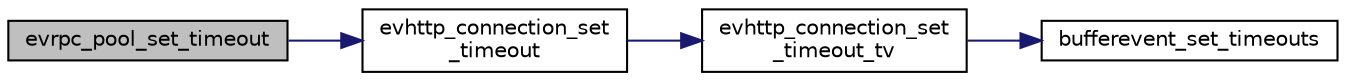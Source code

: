 digraph "evrpc_pool_set_timeout"
{
 // LATEX_PDF_SIZE
  edge [fontname="Helvetica",fontsize="10",labelfontname="Helvetica",labelfontsize="10"];
  node [fontname="Helvetica",fontsize="10",shape=record];
  rankdir="LR";
  Node26 [label="evrpc_pool_set_timeout",height=0.2,width=0.4,color="black", fillcolor="grey75", style="filled", fontcolor="black",tooltip=" "];
  Node26 -> Node27 [color="midnightblue",fontsize="10",style="solid",fontname="Helvetica"];
  Node27 [label="evhttp_connection_set\l_timeout",height=0.2,width=0.4,color="black", fillcolor="white", style="filled",URL="$http_8h.html#a8ab3220c1f9a4a92dbbd60f008532ecf",tooltip=" "];
  Node27 -> Node28 [color="midnightblue",fontsize="10",style="solid",fontname="Helvetica"];
  Node28 [label="evhttp_connection_set\l_timeout_tv",height=0.2,width=0.4,color="black", fillcolor="white", style="filled",URL="$http_8h.html#ab8d3d92102ff797ea2375db5235ebe49",tooltip=" "];
  Node28 -> Node29 [color="midnightblue",fontsize="10",style="solid",fontname="Helvetica"];
  Node29 [label="bufferevent_set_timeouts",height=0.2,width=0.4,color="black", fillcolor="white", style="filled",URL="$bufferevent_8h.html#aec0864607ef2bf9816cda06c1c4ab83f",tooltip=" "];
}
